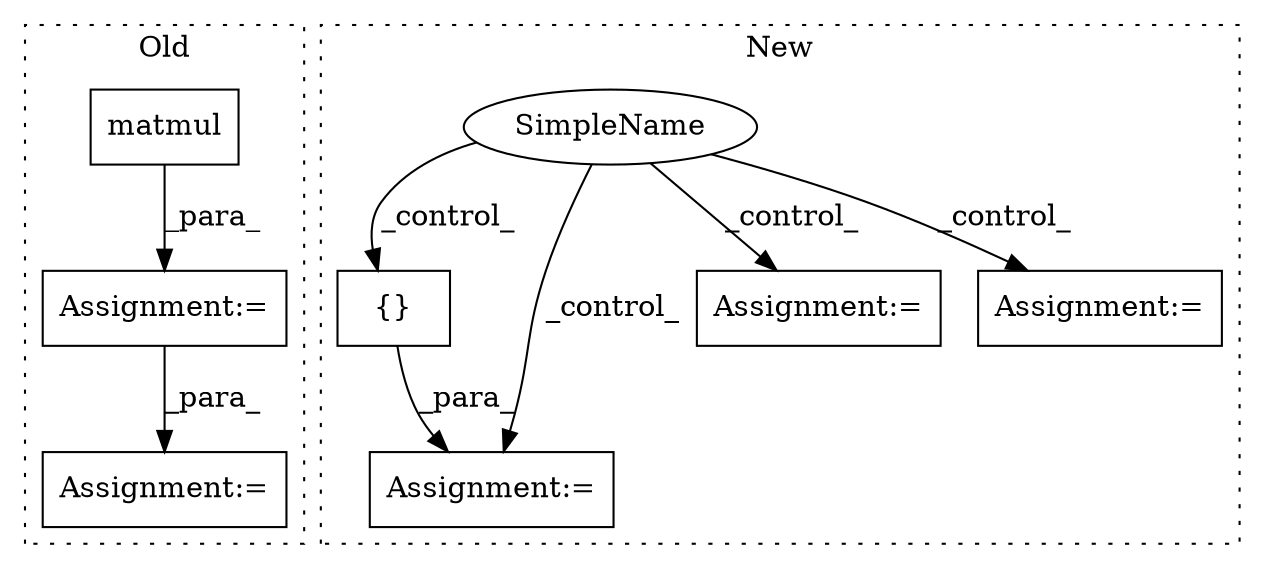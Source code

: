 digraph G {
subgraph cluster0 {
1 [label="matmul" a="32" s="3624,3646" l="7,1" shape="box"];
4 [label="Assignment:=" a="7" s="3575" l="1" shape="box"];
6 [label="Assignment:=" a="7" s="3834" l="2" shape="box"];
label = "Old";
style="dotted";
}
subgraph cluster1 {
2 [label="{}" a="4" s="3763" l="2" shape="box"];
3 [label="Assignment:=" a="7" s="3743" l="11" shape="box"];
5 [label="SimpleName" a="42" s="" l="" shape="ellipse"];
7 [label="Assignment:=" a="7" s="3800,3925" l="77,2" shape="box"];
8 [label="Assignment:=" a="7" s="4197" l="1" shape="box"];
label = "New";
style="dotted";
}
1 -> 4 [label="_para_"];
2 -> 3 [label="_para_"];
4 -> 6 [label="_para_"];
5 -> 8 [label="_control_"];
5 -> 2 [label="_control_"];
5 -> 3 [label="_control_"];
5 -> 7 [label="_control_"];
}